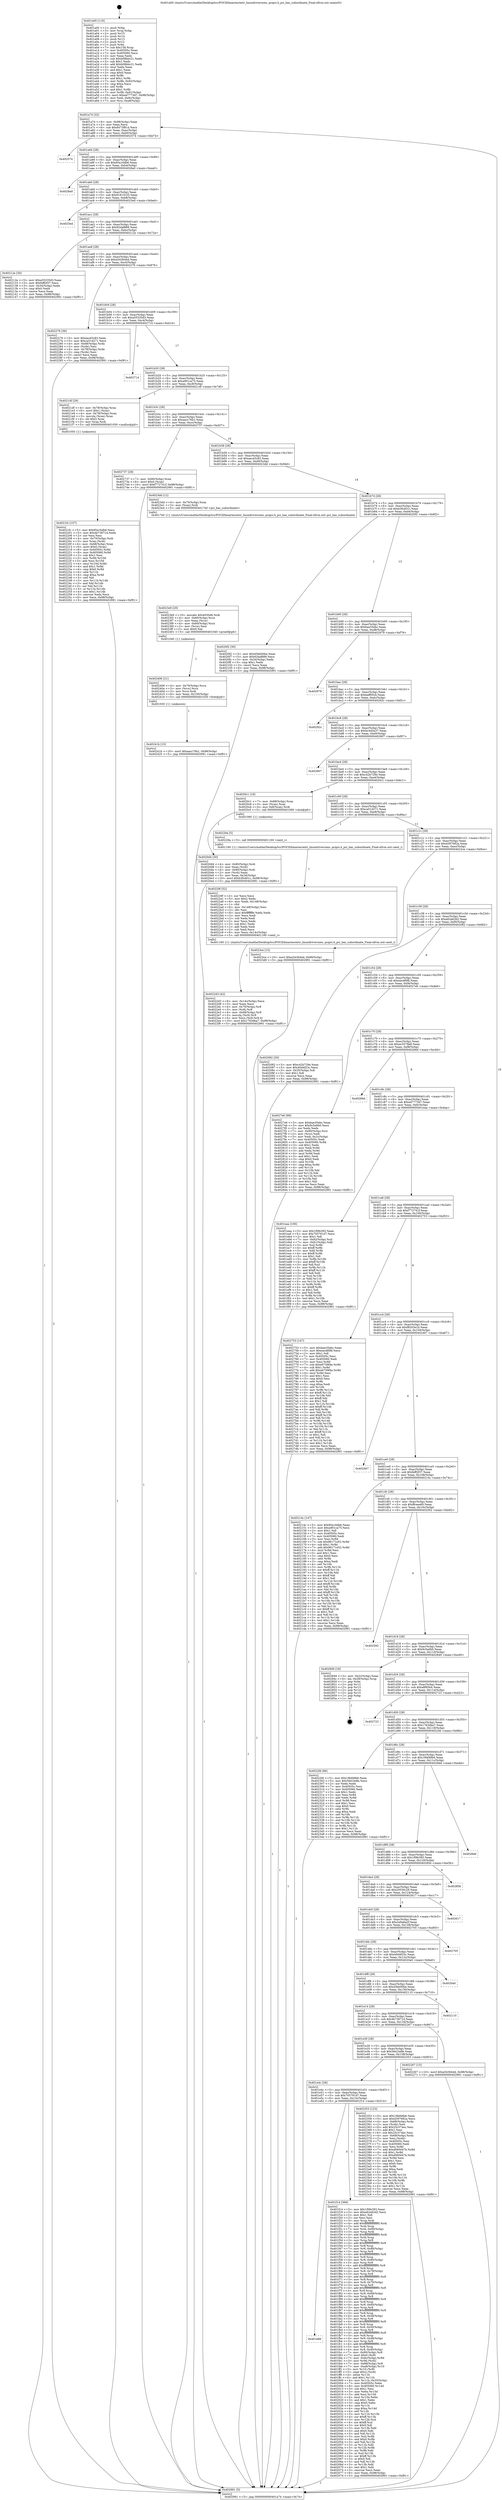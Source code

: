 digraph "0x401a00" {
  label = "0x401a00 (/mnt/c/Users/mathe/Desktop/tcc/POCII/binaries/extr_linuxdriversxen..pcipci.h_pci_has_subordinate_Final-ollvm.out::main(0))"
  labelloc = "t"
  node[shape=record]

  Entry [label="",width=0.3,height=0.3,shape=circle,fillcolor=black,style=filled]
  "0x401a74" [label="{
     0x401a74 [32]\l
     | [instrs]\l
     &nbsp;&nbsp;0x401a74 \<+6\>: mov -0x98(%rbp),%eax\l
     &nbsp;&nbsp;0x401a7a \<+2\>: mov %eax,%ecx\l
     &nbsp;&nbsp;0x401a7c \<+6\>: sub $0x8473f81d,%ecx\l
     &nbsp;&nbsp;0x401a82 \<+6\>: mov %eax,-0xac(%rbp)\l
     &nbsp;&nbsp;0x401a88 \<+6\>: mov %ecx,-0xb0(%rbp)\l
     &nbsp;&nbsp;0x401a8e \<+6\>: je 0000000000402574 \<main+0xb74\>\l
  }"]
  "0x402574" [label="{
     0x402574\l
  }", style=dashed]
  "0x401a94" [label="{
     0x401a94 [28]\l
     | [instrs]\l
     &nbsp;&nbsp;0x401a94 \<+5\>: jmp 0000000000401a99 \<main+0x99\>\l
     &nbsp;&nbsp;0x401a99 \<+6\>: mov -0xac(%rbp),%eax\l
     &nbsp;&nbsp;0x401a9f \<+5\>: sub $0x85a16db6,%eax\l
     &nbsp;&nbsp;0x401aa4 \<+6\>: mov %eax,-0xb4(%rbp)\l
     &nbsp;&nbsp;0x401aaa \<+6\>: je 00000000004028a0 \<main+0xea0\>\l
  }"]
  Exit [label="",width=0.3,height=0.3,shape=circle,fillcolor=black,style=filled,peripheries=2]
  "0x4028a0" [label="{
     0x4028a0\l
  }", style=dashed]
  "0x401ab0" [label="{
     0x401ab0 [28]\l
     | [instrs]\l
     &nbsp;&nbsp;0x401ab0 \<+5\>: jmp 0000000000401ab5 \<main+0xb5\>\l
     &nbsp;&nbsp;0x401ab5 \<+6\>: mov -0xac(%rbp),%eax\l
     &nbsp;&nbsp;0x401abb \<+5\>: sub $0x91815c35,%eax\l
     &nbsp;&nbsp;0x401ac0 \<+6\>: mov %eax,-0xb8(%rbp)\l
     &nbsp;&nbsp;0x401ac6 \<+6\>: je 00000000004025ed \<main+0xbed\>\l
  }"]
  "0x40241b" [label="{
     0x40241b [15]\l
     | [instrs]\l
     &nbsp;&nbsp;0x40241b \<+10\>: movl $0xaacc76b1,-0x98(%rbp)\l
     &nbsp;&nbsp;0x402425 \<+5\>: jmp 0000000000402991 \<main+0xf91\>\l
  }"]
  "0x4025ed" [label="{
     0x4025ed\l
  }", style=dashed]
  "0x401acc" [label="{
     0x401acc [28]\l
     | [instrs]\l
     &nbsp;&nbsp;0x401acc \<+5\>: jmp 0000000000401ad1 \<main+0xd1\>\l
     &nbsp;&nbsp;0x401ad1 \<+6\>: mov -0xac(%rbp),%eax\l
     &nbsp;&nbsp;0x401ad7 \<+5\>: sub $0x92daf889,%eax\l
     &nbsp;&nbsp;0x401adc \<+6\>: mov %eax,-0xbc(%rbp)\l
     &nbsp;&nbsp;0x401ae2 \<+6\>: je 000000000040212e \<main+0x72e\>\l
  }"]
  "0x402406" [label="{
     0x402406 [21]\l
     | [instrs]\l
     &nbsp;&nbsp;0x402406 \<+4\>: mov -0x70(%rbp),%rcx\l
     &nbsp;&nbsp;0x40240a \<+3\>: mov (%rcx),%rcx\l
     &nbsp;&nbsp;0x40240d \<+3\>: mov %rcx,%rdi\l
     &nbsp;&nbsp;0x402410 \<+6\>: mov %eax,-0x150(%rbp)\l
     &nbsp;&nbsp;0x402416 \<+5\>: call 0000000000401030 \<free@plt\>\l
     | [calls]\l
     &nbsp;&nbsp;0x401030 \{1\} (unknown)\l
  }"]
  "0x40212e" [label="{
     0x40212e [30]\l
     | [instrs]\l
     &nbsp;&nbsp;0x40212e \<+5\>: mov $0xa55335d3,%eax\l
     &nbsp;&nbsp;0x402133 \<+5\>: mov $0xfeff2f37,%ecx\l
     &nbsp;&nbsp;0x402138 \<+3\>: mov -0x34(%rbp),%edx\l
     &nbsp;&nbsp;0x40213b \<+3\>: cmp $0x0,%edx\l
     &nbsp;&nbsp;0x40213e \<+3\>: cmove %ecx,%eax\l
     &nbsp;&nbsp;0x402141 \<+6\>: mov %eax,-0x98(%rbp)\l
     &nbsp;&nbsp;0x402147 \<+5\>: jmp 0000000000402991 \<main+0xf91\>\l
  }"]
  "0x401ae8" [label="{
     0x401ae8 [28]\l
     | [instrs]\l
     &nbsp;&nbsp;0x401ae8 \<+5\>: jmp 0000000000401aed \<main+0xed\>\l
     &nbsp;&nbsp;0x401aed \<+6\>: mov -0xac(%rbp),%eax\l
     &nbsp;&nbsp;0x401af3 \<+5\>: sub $0xa543644d,%eax\l
     &nbsp;&nbsp;0x401af8 \<+6\>: mov %eax,-0xc0(%rbp)\l
     &nbsp;&nbsp;0x401afe \<+6\>: je 0000000000402276 \<main+0x876\>\l
  }"]
  "0x4023e9" [label="{
     0x4023e9 [29]\l
     | [instrs]\l
     &nbsp;&nbsp;0x4023e9 \<+10\>: movabs $0x4030d6,%rdi\l
     &nbsp;&nbsp;0x4023f3 \<+4\>: mov -0x60(%rbp),%rcx\l
     &nbsp;&nbsp;0x4023f7 \<+2\>: mov %eax,(%rcx)\l
     &nbsp;&nbsp;0x4023f9 \<+4\>: mov -0x60(%rbp),%rcx\l
     &nbsp;&nbsp;0x4023fd \<+2\>: mov (%rcx),%esi\l
     &nbsp;&nbsp;0x4023ff \<+2\>: mov $0x0,%al\l
     &nbsp;&nbsp;0x402401 \<+5\>: call 0000000000401040 \<printf@plt\>\l
     | [calls]\l
     &nbsp;&nbsp;0x401040 \{1\} (unknown)\l
  }"]
  "0x402276" [label="{
     0x402276 [36]\l
     | [instrs]\l
     &nbsp;&nbsp;0x402276 \<+5\>: mov $0xaecd3c83,%eax\l
     &nbsp;&nbsp;0x40227b \<+5\>: mov $0xca51d271,%ecx\l
     &nbsp;&nbsp;0x402280 \<+4\>: mov -0x68(%rbp),%rdx\l
     &nbsp;&nbsp;0x402284 \<+2\>: mov (%rdx),%esi\l
     &nbsp;&nbsp;0x402286 \<+4\>: mov -0x78(%rbp),%rdx\l
     &nbsp;&nbsp;0x40228a \<+2\>: cmp (%rdx),%esi\l
     &nbsp;&nbsp;0x40228c \<+3\>: cmovl %ecx,%eax\l
     &nbsp;&nbsp;0x40228f \<+6\>: mov %eax,-0x98(%rbp)\l
     &nbsp;&nbsp;0x402295 \<+5\>: jmp 0000000000402991 \<main+0xf91\>\l
  }"]
  "0x401b04" [label="{
     0x401b04 [28]\l
     | [instrs]\l
     &nbsp;&nbsp;0x401b04 \<+5\>: jmp 0000000000401b09 \<main+0x109\>\l
     &nbsp;&nbsp;0x401b09 \<+6\>: mov -0xac(%rbp),%eax\l
     &nbsp;&nbsp;0x401b0f \<+5\>: sub $0xa55335d3,%eax\l
     &nbsp;&nbsp;0x401b14 \<+6\>: mov %eax,-0xc4(%rbp)\l
     &nbsp;&nbsp;0x401b1a \<+6\>: je 0000000000402714 \<main+0xd14\>\l
  }"]
  "0x4022d3" [label="{
     0x4022d3 [42]\l
     | [instrs]\l
     &nbsp;&nbsp;0x4022d3 \<+6\>: mov -0x14c(%rbp),%ecx\l
     &nbsp;&nbsp;0x4022d9 \<+3\>: imul %eax,%ecx\l
     &nbsp;&nbsp;0x4022dc \<+4\>: mov -0x70(%rbp),%r8\l
     &nbsp;&nbsp;0x4022e0 \<+3\>: mov (%r8),%r8\l
     &nbsp;&nbsp;0x4022e3 \<+4\>: mov -0x68(%rbp),%r9\l
     &nbsp;&nbsp;0x4022e7 \<+3\>: movslq (%r9),%r9\l
     &nbsp;&nbsp;0x4022ea \<+4\>: mov %ecx,(%r8,%r9,4)\l
     &nbsp;&nbsp;0x4022ee \<+10\>: movl $0x1763dba7,-0x98(%rbp)\l
     &nbsp;&nbsp;0x4022f8 \<+5\>: jmp 0000000000402991 \<main+0xf91\>\l
  }"]
  "0x402714" [label="{
     0x402714\l
  }", style=dashed]
  "0x401b20" [label="{
     0x401b20 [28]\l
     | [instrs]\l
     &nbsp;&nbsp;0x401b20 \<+5\>: jmp 0000000000401b25 \<main+0x125\>\l
     &nbsp;&nbsp;0x401b25 \<+6\>: mov -0xac(%rbp),%eax\l
     &nbsp;&nbsp;0x401b2b \<+5\>: sub $0xa901ca75,%eax\l
     &nbsp;&nbsp;0x401b30 \<+6\>: mov %eax,-0xc8(%rbp)\l
     &nbsp;&nbsp;0x401b36 \<+6\>: je 00000000004021df \<main+0x7df\>\l
  }"]
  "0x40229f" [label="{
     0x40229f [52]\l
     | [instrs]\l
     &nbsp;&nbsp;0x40229f \<+2\>: xor %ecx,%ecx\l
     &nbsp;&nbsp;0x4022a1 \<+5\>: mov $0x2,%edx\l
     &nbsp;&nbsp;0x4022a6 \<+6\>: mov %edx,-0x148(%rbp)\l
     &nbsp;&nbsp;0x4022ac \<+1\>: cltd\l
     &nbsp;&nbsp;0x4022ad \<+6\>: mov -0x148(%rbp),%esi\l
     &nbsp;&nbsp;0x4022b3 \<+2\>: idiv %esi\l
     &nbsp;&nbsp;0x4022b5 \<+6\>: imul $0xfffffffe,%edx,%edx\l
     &nbsp;&nbsp;0x4022bb \<+2\>: mov %ecx,%edi\l
     &nbsp;&nbsp;0x4022bd \<+2\>: sub %edx,%edi\l
     &nbsp;&nbsp;0x4022bf \<+2\>: mov %ecx,%edx\l
     &nbsp;&nbsp;0x4022c1 \<+3\>: sub $0x1,%edx\l
     &nbsp;&nbsp;0x4022c4 \<+2\>: add %edx,%edi\l
     &nbsp;&nbsp;0x4022c6 \<+2\>: sub %edi,%ecx\l
     &nbsp;&nbsp;0x4022c8 \<+6\>: mov %ecx,-0x14c(%rbp)\l
     &nbsp;&nbsp;0x4022ce \<+5\>: call 0000000000401160 \<next_i\>\l
     | [calls]\l
     &nbsp;&nbsp;0x401160 \{1\} (/mnt/c/Users/mathe/Desktop/tcc/POCII/binaries/extr_linuxdriversxen..pcipci.h_pci_has_subordinate_Final-ollvm.out::next_i)\l
  }"]
  "0x4021df" [label="{
     0x4021df [29]\l
     | [instrs]\l
     &nbsp;&nbsp;0x4021df \<+4\>: mov -0x78(%rbp),%rax\l
     &nbsp;&nbsp;0x4021e3 \<+6\>: movl $0x1,(%rax)\l
     &nbsp;&nbsp;0x4021e9 \<+4\>: mov -0x78(%rbp),%rax\l
     &nbsp;&nbsp;0x4021ed \<+3\>: movslq (%rax),%rax\l
     &nbsp;&nbsp;0x4021f0 \<+4\>: shl $0x2,%rax\l
     &nbsp;&nbsp;0x4021f4 \<+3\>: mov %rax,%rdi\l
     &nbsp;&nbsp;0x4021f7 \<+5\>: call 0000000000401050 \<malloc@plt\>\l
     | [calls]\l
     &nbsp;&nbsp;0x401050 \{1\} (unknown)\l
  }"]
  "0x401b3c" [label="{
     0x401b3c [28]\l
     | [instrs]\l
     &nbsp;&nbsp;0x401b3c \<+5\>: jmp 0000000000401b41 \<main+0x141\>\l
     &nbsp;&nbsp;0x401b41 \<+6\>: mov -0xac(%rbp),%eax\l
     &nbsp;&nbsp;0x401b47 \<+5\>: sub $0xaacc76b1,%eax\l
     &nbsp;&nbsp;0x401b4c \<+6\>: mov %eax,-0xcc(%rbp)\l
     &nbsp;&nbsp;0x401b52 \<+6\>: je 0000000000402737 \<main+0xd37\>\l
  }"]
  "0x4021fc" [label="{
     0x4021fc [107]\l
     | [instrs]\l
     &nbsp;&nbsp;0x4021fc \<+5\>: mov $0x85a16db6,%ecx\l
     &nbsp;&nbsp;0x402201 \<+5\>: mov $0x4b73971d,%edx\l
     &nbsp;&nbsp;0x402206 \<+2\>: xor %esi,%esi\l
     &nbsp;&nbsp;0x402208 \<+4\>: mov -0x70(%rbp),%rdi\l
     &nbsp;&nbsp;0x40220c \<+3\>: mov %rax,(%rdi)\l
     &nbsp;&nbsp;0x40220f \<+4\>: mov -0x68(%rbp),%rax\l
     &nbsp;&nbsp;0x402213 \<+6\>: movl $0x0,(%rax)\l
     &nbsp;&nbsp;0x402219 \<+8\>: mov 0x40505c,%r8d\l
     &nbsp;&nbsp;0x402221 \<+8\>: mov 0x405060,%r9d\l
     &nbsp;&nbsp;0x402229 \<+3\>: sub $0x1,%esi\l
     &nbsp;&nbsp;0x40222c \<+3\>: mov %r8d,%r10d\l
     &nbsp;&nbsp;0x40222f \<+3\>: add %esi,%r10d\l
     &nbsp;&nbsp;0x402232 \<+4\>: imul %r10d,%r8d\l
     &nbsp;&nbsp;0x402236 \<+4\>: and $0x1,%r8d\l
     &nbsp;&nbsp;0x40223a \<+4\>: cmp $0x0,%r8d\l
     &nbsp;&nbsp;0x40223e \<+4\>: sete %r11b\l
     &nbsp;&nbsp;0x402242 \<+4\>: cmp $0xa,%r9d\l
     &nbsp;&nbsp;0x402246 \<+3\>: setl %bl\l
     &nbsp;&nbsp;0x402249 \<+3\>: mov %r11b,%r14b\l
     &nbsp;&nbsp;0x40224c \<+3\>: and %bl,%r14b\l
     &nbsp;&nbsp;0x40224f \<+3\>: xor %bl,%r11b\l
     &nbsp;&nbsp;0x402252 \<+3\>: or %r11b,%r14b\l
     &nbsp;&nbsp;0x402255 \<+4\>: test $0x1,%r14b\l
     &nbsp;&nbsp;0x402259 \<+3\>: cmovne %edx,%ecx\l
     &nbsp;&nbsp;0x40225c \<+6\>: mov %ecx,-0x98(%rbp)\l
     &nbsp;&nbsp;0x402262 \<+5\>: jmp 0000000000402991 \<main+0xf91\>\l
  }"]
  "0x402737" [label="{
     0x402737 [28]\l
     | [instrs]\l
     &nbsp;&nbsp;0x402737 \<+7\>: mov -0x90(%rbp),%rax\l
     &nbsp;&nbsp;0x40273e \<+6\>: movl $0x0,(%rax)\l
     &nbsp;&nbsp;0x402744 \<+10\>: movl $0xf772741f,-0x98(%rbp)\l
     &nbsp;&nbsp;0x40274e \<+5\>: jmp 0000000000402991 \<main+0xf91\>\l
  }"]
  "0x401b58" [label="{
     0x401b58 [28]\l
     | [instrs]\l
     &nbsp;&nbsp;0x401b58 \<+5\>: jmp 0000000000401b5d \<main+0x15d\>\l
     &nbsp;&nbsp;0x401b5d \<+6\>: mov -0xac(%rbp),%eax\l
     &nbsp;&nbsp;0x401b63 \<+5\>: sub $0xaecd3c83,%eax\l
     &nbsp;&nbsp;0x401b68 \<+6\>: mov %eax,-0xd0(%rbp)\l
     &nbsp;&nbsp;0x401b6e \<+6\>: je 00000000004023dd \<main+0x9dd\>\l
  }"]
  "0x4020d4" [label="{
     0x4020d4 [30]\l
     | [instrs]\l
     &nbsp;&nbsp;0x4020d4 \<+4\>: mov -0x80(%rbp),%rdi\l
     &nbsp;&nbsp;0x4020d8 \<+2\>: mov %eax,(%rdi)\l
     &nbsp;&nbsp;0x4020da \<+4\>: mov -0x80(%rbp),%rdi\l
     &nbsp;&nbsp;0x4020de \<+2\>: mov (%rdi),%eax\l
     &nbsp;&nbsp;0x4020e0 \<+3\>: mov %eax,-0x34(%rbp)\l
     &nbsp;&nbsp;0x4020e3 \<+10\>: movl $0xb3fcd01c,-0x98(%rbp)\l
     &nbsp;&nbsp;0x4020ed \<+5\>: jmp 0000000000402991 \<main+0xf91\>\l
  }"]
  "0x4023dd" [label="{
     0x4023dd [12]\l
     | [instrs]\l
     &nbsp;&nbsp;0x4023dd \<+4\>: mov -0x70(%rbp),%rax\l
     &nbsp;&nbsp;0x4023e1 \<+3\>: mov (%rax),%rdi\l
     &nbsp;&nbsp;0x4023e4 \<+5\>: call 00000000004017e0 \<pci_has_subordinate\>\l
     | [calls]\l
     &nbsp;&nbsp;0x4017e0 \{1\} (/mnt/c/Users/mathe/Desktop/tcc/POCII/binaries/extr_linuxdriversxen..pcipci.h_pci_has_subordinate_Final-ollvm.out::pci_has_subordinate)\l
  }"]
  "0x401b74" [label="{
     0x401b74 [28]\l
     | [instrs]\l
     &nbsp;&nbsp;0x401b74 \<+5\>: jmp 0000000000401b79 \<main+0x179\>\l
     &nbsp;&nbsp;0x401b79 \<+6\>: mov -0xac(%rbp),%eax\l
     &nbsp;&nbsp;0x401b7f \<+5\>: sub $0xb3fcd01c,%eax\l
     &nbsp;&nbsp;0x401b84 \<+6\>: mov %eax,-0xd4(%rbp)\l
     &nbsp;&nbsp;0x401b8a \<+6\>: je 00000000004020f2 \<main+0x6f2\>\l
  }"]
  "0x401e68" [label="{
     0x401e68\l
  }", style=dashed]
  "0x4020f2" [label="{
     0x4020f2 [30]\l
     | [instrs]\l
     &nbsp;&nbsp;0x4020f2 \<+5\>: mov $0x45bb00be,%eax\l
     &nbsp;&nbsp;0x4020f7 \<+5\>: mov $0x92daf889,%ecx\l
     &nbsp;&nbsp;0x4020fc \<+3\>: mov -0x34(%rbp),%edx\l
     &nbsp;&nbsp;0x4020ff \<+3\>: cmp $0x1,%edx\l
     &nbsp;&nbsp;0x402102 \<+3\>: cmovl %ecx,%eax\l
     &nbsp;&nbsp;0x402105 \<+6\>: mov %eax,-0x98(%rbp)\l
     &nbsp;&nbsp;0x40210b \<+5\>: jmp 0000000000402991 \<main+0xf91\>\l
  }"]
  "0x401b90" [label="{
     0x401b90 [28]\l
     | [instrs]\l
     &nbsp;&nbsp;0x401b90 \<+5\>: jmp 0000000000401b95 \<main+0x195\>\l
     &nbsp;&nbsp;0x401b95 \<+6\>: mov -0xac(%rbp),%eax\l
     &nbsp;&nbsp;0x401b9b \<+5\>: sub $0xbae35ebc,%eax\l
     &nbsp;&nbsp;0x401ba0 \<+6\>: mov %eax,-0xd8(%rbp)\l
     &nbsp;&nbsp;0x401ba6 \<+6\>: je 0000000000402979 \<main+0xf79\>\l
  }"]
  "0x401f14" [label="{
     0x401f14 [366]\l
     | [instrs]\l
     &nbsp;&nbsp;0x401f14 \<+5\>: mov $0x1f0fe393,%eax\l
     &nbsp;&nbsp;0x401f19 \<+5\>: mov $0xe62e63d2,%ecx\l
     &nbsp;&nbsp;0x401f1e \<+2\>: mov $0x1,%dl\l
     &nbsp;&nbsp;0x401f20 \<+2\>: xor %esi,%esi\l
     &nbsp;&nbsp;0x401f22 \<+3\>: mov %rsp,%rdi\l
     &nbsp;&nbsp;0x401f25 \<+4\>: add $0xfffffffffffffff0,%rdi\l
     &nbsp;&nbsp;0x401f29 \<+3\>: mov %rdi,%rsp\l
     &nbsp;&nbsp;0x401f2c \<+7\>: mov %rdi,-0x90(%rbp)\l
     &nbsp;&nbsp;0x401f33 \<+3\>: mov %rsp,%rdi\l
     &nbsp;&nbsp;0x401f36 \<+4\>: add $0xfffffffffffffff0,%rdi\l
     &nbsp;&nbsp;0x401f3a \<+3\>: mov %rdi,%rsp\l
     &nbsp;&nbsp;0x401f3d \<+3\>: mov %rsp,%r8\l
     &nbsp;&nbsp;0x401f40 \<+4\>: add $0xfffffffffffffff0,%r8\l
     &nbsp;&nbsp;0x401f44 \<+3\>: mov %r8,%rsp\l
     &nbsp;&nbsp;0x401f47 \<+7\>: mov %r8,-0x88(%rbp)\l
     &nbsp;&nbsp;0x401f4e \<+3\>: mov %rsp,%r8\l
     &nbsp;&nbsp;0x401f51 \<+4\>: add $0xfffffffffffffff0,%r8\l
     &nbsp;&nbsp;0x401f55 \<+3\>: mov %r8,%rsp\l
     &nbsp;&nbsp;0x401f58 \<+4\>: mov %r8,-0x80(%rbp)\l
     &nbsp;&nbsp;0x401f5c \<+3\>: mov %rsp,%r8\l
     &nbsp;&nbsp;0x401f5f \<+4\>: add $0xfffffffffffffff0,%r8\l
     &nbsp;&nbsp;0x401f63 \<+3\>: mov %r8,%rsp\l
     &nbsp;&nbsp;0x401f66 \<+4\>: mov %r8,-0x78(%rbp)\l
     &nbsp;&nbsp;0x401f6a \<+3\>: mov %rsp,%r8\l
     &nbsp;&nbsp;0x401f6d \<+4\>: add $0xfffffffffffffff0,%r8\l
     &nbsp;&nbsp;0x401f71 \<+3\>: mov %r8,%rsp\l
     &nbsp;&nbsp;0x401f74 \<+4\>: mov %r8,-0x70(%rbp)\l
     &nbsp;&nbsp;0x401f78 \<+3\>: mov %rsp,%r8\l
     &nbsp;&nbsp;0x401f7b \<+4\>: add $0xfffffffffffffff0,%r8\l
     &nbsp;&nbsp;0x401f7f \<+3\>: mov %r8,%rsp\l
     &nbsp;&nbsp;0x401f82 \<+4\>: mov %r8,-0x68(%rbp)\l
     &nbsp;&nbsp;0x401f86 \<+3\>: mov %rsp,%r8\l
     &nbsp;&nbsp;0x401f89 \<+4\>: add $0xfffffffffffffff0,%r8\l
     &nbsp;&nbsp;0x401f8d \<+3\>: mov %r8,%rsp\l
     &nbsp;&nbsp;0x401f90 \<+4\>: mov %r8,-0x60(%rbp)\l
     &nbsp;&nbsp;0x401f94 \<+3\>: mov %rsp,%r8\l
     &nbsp;&nbsp;0x401f97 \<+4\>: add $0xfffffffffffffff0,%r8\l
     &nbsp;&nbsp;0x401f9b \<+3\>: mov %r8,%rsp\l
     &nbsp;&nbsp;0x401f9e \<+4\>: mov %r8,-0x58(%rbp)\l
     &nbsp;&nbsp;0x401fa2 \<+3\>: mov %rsp,%r8\l
     &nbsp;&nbsp;0x401fa5 \<+4\>: add $0xfffffffffffffff0,%r8\l
     &nbsp;&nbsp;0x401fa9 \<+3\>: mov %r8,%rsp\l
     &nbsp;&nbsp;0x401fac \<+4\>: mov %r8,-0x50(%rbp)\l
     &nbsp;&nbsp;0x401fb0 \<+3\>: mov %rsp,%r8\l
     &nbsp;&nbsp;0x401fb3 \<+4\>: add $0xfffffffffffffff0,%r8\l
     &nbsp;&nbsp;0x401fb7 \<+3\>: mov %r8,%rsp\l
     &nbsp;&nbsp;0x401fba \<+4\>: mov %r8,-0x48(%rbp)\l
     &nbsp;&nbsp;0x401fbe \<+3\>: mov %rsp,%r8\l
     &nbsp;&nbsp;0x401fc1 \<+4\>: add $0xfffffffffffffff0,%r8\l
     &nbsp;&nbsp;0x401fc5 \<+3\>: mov %r8,%rsp\l
     &nbsp;&nbsp;0x401fc8 \<+4\>: mov %r8,-0x40(%rbp)\l
     &nbsp;&nbsp;0x401fcc \<+7\>: mov -0x90(%rbp),%r8\l
     &nbsp;&nbsp;0x401fd3 \<+7\>: movl $0x0,(%r8)\l
     &nbsp;&nbsp;0x401fda \<+7\>: mov -0x9c(%rbp),%r9d\l
     &nbsp;&nbsp;0x401fe1 \<+3\>: mov %r9d,(%rdi)\l
     &nbsp;&nbsp;0x401fe4 \<+7\>: mov -0x88(%rbp),%r8\l
     &nbsp;&nbsp;0x401feb \<+7\>: mov -0xa8(%rbp),%r10\l
     &nbsp;&nbsp;0x401ff2 \<+3\>: mov %r10,(%r8)\l
     &nbsp;&nbsp;0x401ff5 \<+3\>: cmpl $0x2,(%rdi)\l
     &nbsp;&nbsp;0x401ff8 \<+4\>: setne %r11b\l
     &nbsp;&nbsp;0x401ffc \<+4\>: and $0x1,%r11b\l
     &nbsp;&nbsp;0x402000 \<+4\>: mov %r11b,-0x35(%rbp)\l
     &nbsp;&nbsp;0x402004 \<+7\>: mov 0x40505c,%ebx\l
     &nbsp;&nbsp;0x40200b \<+8\>: mov 0x405060,%r14d\l
     &nbsp;&nbsp;0x402013 \<+3\>: sub $0x1,%esi\l
     &nbsp;&nbsp;0x402016 \<+3\>: mov %ebx,%r15d\l
     &nbsp;&nbsp;0x402019 \<+3\>: add %esi,%r15d\l
     &nbsp;&nbsp;0x40201c \<+4\>: imul %r15d,%ebx\l
     &nbsp;&nbsp;0x402020 \<+3\>: and $0x1,%ebx\l
     &nbsp;&nbsp;0x402023 \<+3\>: cmp $0x0,%ebx\l
     &nbsp;&nbsp;0x402026 \<+4\>: sete %r11b\l
     &nbsp;&nbsp;0x40202a \<+4\>: cmp $0xa,%r14d\l
     &nbsp;&nbsp;0x40202e \<+4\>: setl %r12b\l
     &nbsp;&nbsp;0x402032 \<+3\>: mov %r11b,%r13b\l
     &nbsp;&nbsp;0x402035 \<+4\>: xor $0xff,%r13b\l
     &nbsp;&nbsp;0x402039 \<+3\>: mov %r12b,%sil\l
     &nbsp;&nbsp;0x40203c \<+4\>: xor $0xff,%sil\l
     &nbsp;&nbsp;0x402040 \<+3\>: xor $0x0,%dl\l
     &nbsp;&nbsp;0x402043 \<+3\>: mov %r13b,%dil\l
     &nbsp;&nbsp;0x402046 \<+4\>: and $0x0,%dil\l
     &nbsp;&nbsp;0x40204a \<+3\>: and %dl,%r11b\l
     &nbsp;&nbsp;0x40204d \<+3\>: mov %sil,%r8b\l
     &nbsp;&nbsp;0x402050 \<+4\>: and $0x0,%r8b\l
     &nbsp;&nbsp;0x402054 \<+3\>: and %dl,%r12b\l
     &nbsp;&nbsp;0x402057 \<+3\>: or %r11b,%dil\l
     &nbsp;&nbsp;0x40205a \<+3\>: or %r12b,%r8b\l
     &nbsp;&nbsp;0x40205d \<+3\>: xor %r8b,%dil\l
     &nbsp;&nbsp;0x402060 \<+3\>: or %sil,%r13b\l
     &nbsp;&nbsp;0x402063 \<+4\>: xor $0xff,%r13b\l
     &nbsp;&nbsp;0x402067 \<+3\>: or $0x0,%dl\l
     &nbsp;&nbsp;0x40206a \<+3\>: and %dl,%r13b\l
     &nbsp;&nbsp;0x40206d \<+3\>: or %r13b,%dil\l
     &nbsp;&nbsp;0x402070 \<+4\>: test $0x1,%dil\l
     &nbsp;&nbsp;0x402074 \<+3\>: cmovne %ecx,%eax\l
     &nbsp;&nbsp;0x402077 \<+6\>: mov %eax,-0x98(%rbp)\l
     &nbsp;&nbsp;0x40207d \<+5\>: jmp 0000000000402991 \<main+0xf91\>\l
  }"]
  "0x402979" [label="{
     0x402979\l
  }", style=dashed]
  "0x401bac" [label="{
     0x401bac [28]\l
     | [instrs]\l
     &nbsp;&nbsp;0x401bac \<+5\>: jmp 0000000000401bb1 \<main+0x1b1\>\l
     &nbsp;&nbsp;0x401bb1 \<+6\>: mov -0xac(%rbp),%eax\l
     &nbsp;&nbsp;0x401bb7 \<+5\>: sub $0xbaff05cb,%eax\l
     &nbsp;&nbsp;0x401bbc \<+6\>: mov %eax,-0xdc(%rbp)\l
     &nbsp;&nbsp;0x401bc2 \<+6\>: je 000000000040292c \<main+0xf2c\>\l
  }"]
  "0x401e4c" [label="{
     0x401e4c [28]\l
     | [instrs]\l
     &nbsp;&nbsp;0x401e4c \<+5\>: jmp 0000000000401e51 \<main+0x451\>\l
     &nbsp;&nbsp;0x401e51 \<+6\>: mov -0xac(%rbp),%eax\l
     &nbsp;&nbsp;0x401e57 \<+5\>: sub $0x705791d7,%eax\l
     &nbsp;&nbsp;0x401e5c \<+6\>: mov %eax,-0x13c(%rbp)\l
     &nbsp;&nbsp;0x401e62 \<+6\>: je 0000000000401f14 \<main+0x514\>\l
  }"]
  "0x40292c" [label="{
     0x40292c\l
  }", style=dashed]
  "0x401bc8" [label="{
     0x401bc8 [28]\l
     | [instrs]\l
     &nbsp;&nbsp;0x401bc8 \<+5\>: jmp 0000000000401bcd \<main+0x1cd\>\l
     &nbsp;&nbsp;0x401bcd \<+6\>: mov -0xac(%rbp),%eax\l
     &nbsp;&nbsp;0x401bd3 \<+5\>: sub $0xbc4d5a37,%eax\l
     &nbsp;&nbsp;0x401bd8 \<+6\>: mov %eax,-0xe0(%rbp)\l
     &nbsp;&nbsp;0x401bde \<+6\>: je 0000000000402907 \<main+0xf07\>\l
  }"]
  "0x402353" [label="{
     0x402353 [123]\l
     | [instrs]\l
     &nbsp;&nbsp;0x402353 \<+5\>: mov $0x19bf48b6,%eax\l
     &nbsp;&nbsp;0x402358 \<+5\>: mov $0xd397682a,%ecx\l
     &nbsp;&nbsp;0x40235d \<+4\>: mov -0x68(%rbp),%rdx\l
     &nbsp;&nbsp;0x402361 \<+2\>: mov (%rdx),%esi\l
     &nbsp;&nbsp;0x402363 \<+6\>: add $0x25c374ec,%esi\l
     &nbsp;&nbsp;0x402369 \<+3\>: add $0x1,%esi\l
     &nbsp;&nbsp;0x40236c \<+6\>: sub $0x25c374ec,%esi\l
     &nbsp;&nbsp;0x402372 \<+4\>: mov -0x68(%rbp),%rdx\l
     &nbsp;&nbsp;0x402376 \<+2\>: mov %esi,(%rdx)\l
     &nbsp;&nbsp;0x402378 \<+7\>: mov 0x40505c,%esi\l
     &nbsp;&nbsp;0x40237f \<+7\>: mov 0x405060,%edi\l
     &nbsp;&nbsp;0x402386 \<+3\>: mov %esi,%r8d\l
     &nbsp;&nbsp;0x402389 \<+7\>: add $0xd060d47b,%r8d\l
     &nbsp;&nbsp;0x402390 \<+4\>: sub $0x1,%r8d\l
     &nbsp;&nbsp;0x402394 \<+7\>: sub $0xd060d47b,%r8d\l
     &nbsp;&nbsp;0x40239b \<+4\>: imul %r8d,%esi\l
     &nbsp;&nbsp;0x40239f \<+3\>: and $0x1,%esi\l
     &nbsp;&nbsp;0x4023a2 \<+3\>: cmp $0x0,%esi\l
     &nbsp;&nbsp;0x4023a5 \<+4\>: sete %r9b\l
     &nbsp;&nbsp;0x4023a9 \<+3\>: cmp $0xa,%edi\l
     &nbsp;&nbsp;0x4023ac \<+4\>: setl %r10b\l
     &nbsp;&nbsp;0x4023b0 \<+3\>: mov %r9b,%r11b\l
     &nbsp;&nbsp;0x4023b3 \<+3\>: and %r10b,%r11b\l
     &nbsp;&nbsp;0x4023b6 \<+3\>: xor %r10b,%r9b\l
     &nbsp;&nbsp;0x4023b9 \<+3\>: or %r9b,%r11b\l
     &nbsp;&nbsp;0x4023bc \<+4\>: test $0x1,%r11b\l
     &nbsp;&nbsp;0x4023c0 \<+3\>: cmovne %ecx,%eax\l
     &nbsp;&nbsp;0x4023c3 \<+6\>: mov %eax,-0x98(%rbp)\l
     &nbsp;&nbsp;0x4023c9 \<+5\>: jmp 0000000000402991 \<main+0xf91\>\l
  }"]
  "0x402907" [label="{
     0x402907\l
  }", style=dashed]
  "0x401be4" [label="{
     0x401be4 [28]\l
     | [instrs]\l
     &nbsp;&nbsp;0x401be4 \<+5\>: jmp 0000000000401be9 \<main+0x1e9\>\l
     &nbsp;&nbsp;0x401be9 \<+6\>: mov -0xac(%rbp),%eax\l
     &nbsp;&nbsp;0x401bef \<+5\>: sub $0xc42b729e,%eax\l
     &nbsp;&nbsp;0x401bf4 \<+6\>: mov %eax,-0xe4(%rbp)\l
     &nbsp;&nbsp;0x401bfa \<+6\>: je 00000000004020c1 \<main+0x6c1\>\l
  }"]
  "0x401e30" [label="{
     0x401e30 [28]\l
     | [instrs]\l
     &nbsp;&nbsp;0x401e30 \<+5\>: jmp 0000000000401e35 \<main+0x435\>\l
     &nbsp;&nbsp;0x401e35 \<+6\>: mov -0xac(%rbp),%eax\l
     &nbsp;&nbsp;0x401e3b \<+5\>: sub $0x56d1bdfe,%eax\l
     &nbsp;&nbsp;0x401e40 \<+6\>: mov %eax,-0x138(%rbp)\l
     &nbsp;&nbsp;0x401e46 \<+6\>: je 0000000000402353 \<main+0x953\>\l
  }"]
  "0x4020c1" [label="{
     0x4020c1 [19]\l
     | [instrs]\l
     &nbsp;&nbsp;0x4020c1 \<+7\>: mov -0x88(%rbp),%rax\l
     &nbsp;&nbsp;0x4020c8 \<+3\>: mov (%rax),%rax\l
     &nbsp;&nbsp;0x4020cb \<+4\>: mov 0x8(%rax),%rdi\l
     &nbsp;&nbsp;0x4020cf \<+5\>: call 0000000000401060 \<atoi@plt\>\l
     | [calls]\l
     &nbsp;&nbsp;0x401060 \{1\} (unknown)\l
  }"]
  "0x401c00" [label="{
     0x401c00 [28]\l
     | [instrs]\l
     &nbsp;&nbsp;0x401c00 \<+5\>: jmp 0000000000401c05 \<main+0x205\>\l
     &nbsp;&nbsp;0x401c05 \<+6\>: mov -0xac(%rbp),%eax\l
     &nbsp;&nbsp;0x401c0b \<+5\>: sub $0xca51d271,%eax\l
     &nbsp;&nbsp;0x401c10 \<+6\>: mov %eax,-0xe8(%rbp)\l
     &nbsp;&nbsp;0x401c16 \<+6\>: je 000000000040229a \<main+0x89a\>\l
  }"]
  "0x402267" [label="{
     0x402267 [15]\l
     | [instrs]\l
     &nbsp;&nbsp;0x402267 \<+10\>: movl $0xa543644d,-0x98(%rbp)\l
     &nbsp;&nbsp;0x402271 \<+5\>: jmp 0000000000402991 \<main+0xf91\>\l
  }"]
  "0x40229a" [label="{
     0x40229a [5]\l
     | [instrs]\l
     &nbsp;&nbsp;0x40229a \<+5\>: call 0000000000401160 \<next_i\>\l
     | [calls]\l
     &nbsp;&nbsp;0x401160 \{1\} (/mnt/c/Users/mathe/Desktop/tcc/POCII/binaries/extr_linuxdriversxen..pcipci.h_pci_has_subordinate_Final-ollvm.out::next_i)\l
  }"]
  "0x401c1c" [label="{
     0x401c1c [28]\l
     | [instrs]\l
     &nbsp;&nbsp;0x401c1c \<+5\>: jmp 0000000000401c21 \<main+0x221\>\l
     &nbsp;&nbsp;0x401c21 \<+6\>: mov -0xac(%rbp),%eax\l
     &nbsp;&nbsp;0x401c27 \<+5\>: sub $0xd397682a,%eax\l
     &nbsp;&nbsp;0x401c2c \<+6\>: mov %eax,-0xec(%rbp)\l
     &nbsp;&nbsp;0x401c32 \<+6\>: je 00000000004023ce \<main+0x9ce\>\l
  }"]
  "0x401e14" [label="{
     0x401e14 [28]\l
     | [instrs]\l
     &nbsp;&nbsp;0x401e14 \<+5\>: jmp 0000000000401e19 \<main+0x419\>\l
     &nbsp;&nbsp;0x401e19 \<+6\>: mov -0xac(%rbp),%eax\l
     &nbsp;&nbsp;0x401e1f \<+5\>: sub $0x4b73971d,%eax\l
     &nbsp;&nbsp;0x401e24 \<+6\>: mov %eax,-0x134(%rbp)\l
     &nbsp;&nbsp;0x401e2a \<+6\>: je 0000000000402267 \<main+0x867\>\l
  }"]
  "0x4023ce" [label="{
     0x4023ce [15]\l
     | [instrs]\l
     &nbsp;&nbsp;0x4023ce \<+10\>: movl $0xa543644d,-0x98(%rbp)\l
     &nbsp;&nbsp;0x4023d8 \<+5\>: jmp 0000000000402991 \<main+0xf91\>\l
  }"]
  "0x401c38" [label="{
     0x401c38 [28]\l
     | [instrs]\l
     &nbsp;&nbsp;0x401c38 \<+5\>: jmp 0000000000401c3d \<main+0x23d\>\l
     &nbsp;&nbsp;0x401c3d \<+6\>: mov -0xac(%rbp),%eax\l
     &nbsp;&nbsp;0x401c43 \<+5\>: sub $0xe62e63d2,%eax\l
     &nbsp;&nbsp;0x401c48 \<+6\>: mov %eax,-0xf0(%rbp)\l
     &nbsp;&nbsp;0x401c4e \<+6\>: je 0000000000402082 \<main+0x682\>\l
  }"]
  "0x402110" [label="{
     0x402110\l
  }", style=dashed]
  "0x402082" [label="{
     0x402082 [30]\l
     | [instrs]\l
     &nbsp;&nbsp;0x402082 \<+5\>: mov $0xc42b729e,%eax\l
     &nbsp;&nbsp;0x402087 \<+5\>: mov $0x40d4f23c,%ecx\l
     &nbsp;&nbsp;0x40208c \<+3\>: mov -0x35(%rbp),%dl\l
     &nbsp;&nbsp;0x40208f \<+3\>: test $0x1,%dl\l
     &nbsp;&nbsp;0x402092 \<+3\>: cmovne %ecx,%eax\l
     &nbsp;&nbsp;0x402095 \<+6\>: mov %eax,-0x98(%rbp)\l
     &nbsp;&nbsp;0x40209b \<+5\>: jmp 0000000000402991 \<main+0xf91\>\l
  }"]
  "0x401c54" [label="{
     0x401c54 [28]\l
     | [instrs]\l
     &nbsp;&nbsp;0x401c54 \<+5\>: jmp 0000000000401c59 \<main+0x259\>\l
     &nbsp;&nbsp;0x401c59 \<+6\>: mov -0xac(%rbp),%eax\l
     &nbsp;&nbsp;0x401c5f \<+5\>: sub $0xeacdf0fb,%eax\l
     &nbsp;&nbsp;0x401c64 \<+6\>: mov %eax,-0xf4(%rbp)\l
     &nbsp;&nbsp;0x401c6a \<+6\>: je 00000000004027e6 \<main+0xde6\>\l
  }"]
  "0x401df8" [label="{
     0x401df8 [28]\l
     | [instrs]\l
     &nbsp;&nbsp;0x401df8 \<+5\>: jmp 0000000000401dfd \<main+0x3fd\>\l
     &nbsp;&nbsp;0x401dfd \<+6\>: mov -0xac(%rbp),%eax\l
     &nbsp;&nbsp;0x401e03 \<+5\>: sub $0x45bb00be,%eax\l
     &nbsp;&nbsp;0x401e08 \<+6\>: mov %eax,-0x130(%rbp)\l
     &nbsp;&nbsp;0x401e0e \<+6\>: je 0000000000402110 \<main+0x710\>\l
  }"]
  "0x4027e6" [label="{
     0x4027e6 [99]\l
     | [instrs]\l
     &nbsp;&nbsp;0x4027e6 \<+5\>: mov $0xbae35ebc,%eax\l
     &nbsp;&nbsp;0x4027eb \<+5\>: mov $0x9c5a0b0,%ecx\l
     &nbsp;&nbsp;0x4027f0 \<+2\>: xor %edx,%edx\l
     &nbsp;&nbsp;0x4027f2 \<+7\>: mov -0x90(%rbp),%rsi\l
     &nbsp;&nbsp;0x4027f9 \<+2\>: mov (%rsi),%edi\l
     &nbsp;&nbsp;0x4027fb \<+3\>: mov %edi,-0x2c(%rbp)\l
     &nbsp;&nbsp;0x4027fe \<+7\>: mov 0x40505c,%edi\l
     &nbsp;&nbsp;0x402805 \<+8\>: mov 0x405060,%r8d\l
     &nbsp;&nbsp;0x40280d \<+3\>: sub $0x1,%edx\l
     &nbsp;&nbsp;0x402810 \<+3\>: mov %edi,%r9d\l
     &nbsp;&nbsp;0x402813 \<+3\>: add %edx,%r9d\l
     &nbsp;&nbsp;0x402816 \<+4\>: imul %r9d,%edi\l
     &nbsp;&nbsp;0x40281a \<+3\>: and $0x1,%edi\l
     &nbsp;&nbsp;0x40281d \<+3\>: cmp $0x0,%edi\l
     &nbsp;&nbsp;0x402820 \<+4\>: sete %r10b\l
     &nbsp;&nbsp;0x402824 \<+4\>: cmp $0xa,%r8d\l
     &nbsp;&nbsp;0x402828 \<+4\>: setl %r11b\l
     &nbsp;&nbsp;0x40282c \<+3\>: mov %r10b,%bl\l
     &nbsp;&nbsp;0x40282f \<+3\>: and %r11b,%bl\l
     &nbsp;&nbsp;0x402832 \<+3\>: xor %r11b,%r10b\l
     &nbsp;&nbsp;0x402835 \<+3\>: or %r10b,%bl\l
     &nbsp;&nbsp;0x402838 \<+3\>: test $0x1,%bl\l
     &nbsp;&nbsp;0x40283b \<+3\>: cmovne %ecx,%eax\l
     &nbsp;&nbsp;0x40283e \<+6\>: mov %eax,-0x98(%rbp)\l
     &nbsp;&nbsp;0x402844 \<+5\>: jmp 0000000000402991 \<main+0xf91\>\l
  }"]
  "0x401c70" [label="{
     0x401c70 [28]\l
     | [instrs]\l
     &nbsp;&nbsp;0x401c70 \<+5\>: jmp 0000000000401c75 \<main+0x275\>\l
     &nbsp;&nbsp;0x401c75 \<+6\>: mov -0xac(%rbp),%eax\l
     &nbsp;&nbsp;0x401c7b \<+5\>: sub $0xec5578e8,%eax\l
     &nbsp;&nbsp;0x401c80 \<+6\>: mov %eax,-0xf8(%rbp)\l
     &nbsp;&nbsp;0x401c86 \<+6\>: je 000000000040266d \<main+0xc6d\>\l
  }"]
  "0x4020a0" [label="{
     0x4020a0\l
  }", style=dashed]
  "0x40266d" [label="{
     0x40266d\l
  }", style=dashed]
  "0x401c8c" [label="{
     0x401c8c [28]\l
     | [instrs]\l
     &nbsp;&nbsp;0x401c8c \<+5\>: jmp 0000000000401c91 \<main+0x291\>\l
     &nbsp;&nbsp;0x401c91 \<+6\>: mov -0xac(%rbp),%eax\l
     &nbsp;&nbsp;0x401c97 \<+5\>: sub $0xed7773d7,%eax\l
     &nbsp;&nbsp;0x401c9c \<+6\>: mov %eax,-0xfc(%rbp)\l
     &nbsp;&nbsp;0x401ca2 \<+6\>: je 0000000000401eaa \<main+0x4aa\>\l
  }"]
  "0x401ddc" [label="{
     0x401ddc [28]\l
     | [instrs]\l
     &nbsp;&nbsp;0x401ddc \<+5\>: jmp 0000000000401de1 \<main+0x3e1\>\l
     &nbsp;&nbsp;0x401de1 \<+6\>: mov -0xac(%rbp),%eax\l
     &nbsp;&nbsp;0x401de7 \<+5\>: sub $0x40d4f23c,%eax\l
     &nbsp;&nbsp;0x401dec \<+6\>: mov %eax,-0x12c(%rbp)\l
     &nbsp;&nbsp;0x401df2 \<+6\>: je 00000000004020a0 \<main+0x6a0\>\l
  }"]
  "0x401eaa" [label="{
     0x401eaa [106]\l
     | [instrs]\l
     &nbsp;&nbsp;0x401eaa \<+5\>: mov $0x1f0fe393,%eax\l
     &nbsp;&nbsp;0x401eaf \<+5\>: mov $0x705791d7,%ecx\l
     &nbsp;&nbsp;0x401eb4 \<+2\>: mov $0x1,%dl\l
     &nbsp;&nbsp;0x401eb6 \<+7\>: mov -0x92(%rbp),%sil\l
     &nbsp;&nbsp;0x401ebd \<+7\>: mov -0x91(%rbp),%dil\l
     &nbsp;&nbsp;0x401ec4 \<+3\>: mov %sil,%r8b\l
     &nbsp;&nbsp;0x401ec7 \<+4\>: xor $0xff,%r8b\l
     &nbsp;&nbsp;0x401ecb \<+3\>: mov %dil,%r9b\l
     &nbsp;&nbsp;0x401ece \<+4\>: xor $0xff,%r9b\l
     &nbsp;&nbsp;0x401ed2 \<+3\>: xor $0x1,%dl\l
     &nbsp;&nbsp;0x401ed5 \<+3\>: mov %r8b,%r10b\l
     &nbsp;&nbsp;0x401ed8 \<+4\>: and $0xff,%r10b\l
     &nbsp;&nbsp;0x401edc \<+3\>: and %dl,%sil\l
     &nbsp;&nbsp;0x401edf \<+3\>: mov %r9b,%r11b\l
     &nbsp;&nbsp;0x401ee2 \<+4\>: and $0xff,%r11b\l
     &nbsp;&nbsp;0x401ee6 \<+3\>: and %dl,%dil\l
     &nbsp;&nbsp;0x401ee9 \<+3\>: or %sil,%r10b\l
     &nbsp;&nbsp;0x401eec \<+3\>: or %dil,%r11b\l
     &nbsp;&nbsp;0x401eef \<+3\>: xor %r11b,%r10b\l
     &nbsp;&nbsp;0x401ef2 \<+3\>: or %r9b,%r8b\l
     &nbsp;&nbsp;0x401ef5 \<+4\>: xor $0xff,%r8b\l
     &nbsp;&nbsp;0x401ef9 \<+3\>: or $0x1,%dl\l
     &nbsp;&nbsp;0x401efc \<+3\>: and %dl,%r8b\l
     &nbsp;&nbsp;0x401eff \<+3\>: or %r8b,%r10b\l
     &nbsp;&nbsp;0x401f02 \<+4\>: test $0x1,%r10b\l
     &nbsp;&nbsp;0x401f06 \<+3\>: cmovne %ecx,%eax\l
     &nbsp;&nbsp;0x401f09 \<+6\>: mov %eax,-0x98(%rbp)\l
     &nbsp;&nbsp;0x401f0f \<+5\>: jmp 0000000000402991 \<main+0xf91\>\l
  }"]
  "0x401ca8" [label="{
     0x401ca8 [28]\l
     | [instrs]\l
     &nbsp;&nbsp;0x401ca8 \<+5\>: jmp 0000000000401cad \<main+0x2ad\>\l
     &nbsp;&nbsp;0x401cad \<+6\>: mov -0xac(%rbp),%eax\l
     &nbsp;&nbsp;0x401cb3 \<+5\>: sub $0xf772741f,%eax\l
     &nbsp;&nbsp;0x401cb8 \<+6\>: mov %eax,-0x100(%rbp)\l
     &nbsp;&nbsp;0x401cbe \<+6\>: je 0000000000402753 \<main+0xd53\>\l
  }"]
  "0x402991" [label="{
     0x402991 [5]\l
     | [instrs]\l
     &nbsp;&nbsp;0x402991 \<+5\>: jmp 0000000000401a74 \<main+0x74\>\l
  }"]
  "0x401a00" [label="{
     0x401a00 [116]\l
     | [instrs]\l
     &nbsp;&nbsp;0x401a00 \<+1\>: push %rbp\l
     &nbsp;&nbsp;0x401a01 \<+3\>: mov %rsp,%rbp\l
     &nbsp;&nbsp;0x401a04 \<+2\>: push %r15\l
     &nbsp;&nbsp;0x401a06 \<+2\>: push %r14\l
     &nbsp;&nbsp;0x401a08 \<+2\>: push %r13\l
     &nbsp;&nbsp;0x401a0a \<+2\>: push %r12\l
     &nbsp;&nbsp;0x401a0c \<+1\>: push %rbx\l
     &nbsp;&nbsp;0x401a0d \<+7\>: sub $0x158,%rsp\l
     &nbsp;&nbsp;0x401a14 \<+7\>: mov 0x40505c,%eax\l
     &nbsp;&nbsp;0x401a1b \<+7\>: mov 0x405060,%ecx\l
     &nbsp;&nbsp;0x401a22 \<+2\>: mov %eax,%edx\l
     &nbsp;&nbsp;0x401a24 \<+6\>: sub $0xb08bbc21,%edx\l
     &nbsp;&nbsp;0x401a2a \<+3\>: sub $0x1,%edx\l
     &nbsp;&nbsp;0x401a2d \<+6\>: add $0xb08bbc21,%edx\l
     &nbsp;&nbsp;0x401a33 \<+3\>: imul %edx,%eax\l
     &nbsp;&nbsp;0x401a36 \<+3\>: and $0x1,%eax\l
     &nbsp;&nbsp;0x401a39 \<+3\>: cmp $0x0,%eax\l
     &nbsp;&nbsp;0x401a3c \<+4\>: sete %r8b\l
     &nbsp;&nbsp;0x401a40 \<+4\>: and $0x1,%r8b\l
     &nbsp;&nbsp;0x401a44 \<+7\>: mov %r8b,-0x92(%rbp)\l
     &nbsp;&nbsp;0x401a4b \<+3\>: cmp $0xa,%ecx\l
     &nbsp;&nbsp;0x401a4e \<+4\>: setl %r8b\l
     &nbsp;&nbsp;0x401a52 \<+4\>: and $0x1,%r8b\l
     &nbsp;&nbsp;0x401a56 \<+7\>: mov %r8b,-0x91(%rbp)\l
     &nbsp;&nbsp;0x401a5d \<+10\>: movl $0xed7773d7,-0x98(%rbp)\l
     &nbsp;&nbsp;0x401a67 \<+6\>: mov %edi,-0x9c(%rbp)\l
     &nbsp;&nbsp;0x401a6d \<+7\>: mov %rsi,-0xa8(%rbp)\l
  }"]
  "0x402705" [label="{
     0x402705\l
  }", style=dashed]
  "0x402753" [label="{
     0x402753 [147]\l
     | [instrs]\l
     &nbsp;&nbsp;0x402753 \<+5\>: mov $0xbae35ebc,%eax\l
     &nbsp;&nbsp;0x402758 \<+5\>: mov $0xeacdf0fb,%ecx\l
     &nbsp;&nbsp;0x40275d \<+2\>: mov $0x1,%dl\l
     &nbsp;&nbsp;0x40275f \<+7\>: mov 0x40505c,%esi\l
     &nbsp;&nbsp;0x402766 \<+7\>: mov 0x405060,%edi\l
     &nbsp;&nbsp;0x40276d \<+3\>: mov %esi,%r8d\l
     &nbsp;&nbsp;0x402770 \<+7\>: sub $0xe6759f4e,%r8d\l
     &nbsp;&nbsp;0x402777 \<+4\>: sub $0x1,%r8d\l
     &nbsp;&nbsp;0x40277b \<+7\>: add $0xe6759f4e,%r8d\l
     &nbsp;&nbsp;0x402782 \<+4\>: imul %r8d,%esi\l
     &nbsp;&nbsp;0x402786 \<+3\>: and $0x1,%esi\l
     &nbsp;&nbsp;0x402789 \<+3\>: cmp $0x0,%esi\l
     &nbsp;&nbsp;0x40278c \<+4\>: sete %r9b\l
     &nbsp;&nbsp;0x402790 \<+3\>: cmp $0xa,%edi\l
     &nbsp;&nbsp;0x402793 \<+4\>: setl %r10b\l
     &nbsp;&nbsp;0x402797 \<+3\>: mov %r9b,%r11b\l
     &nbsp;&nbsp;0x40279a \<+4\>: xor $0xff,%r11b\l
     &nbsp;&nbsp;0x40279e \<+3\>: mov %r10b,%bl\l
     &nbsp;&nbsp;0x4027a1 \<+3\>: xor $0xff,%bl\l
     &nbsp;&nbsp;0x4027a4 \<+3\>: xor $0x1,%dl\l
     &nbsp;&nbsp;0x4027a7 \<+3\>: mov %r11b,%r14b\l
     &nbsp;&nbsp;0x4027aa \<+4\>: and $0xff,%r14b\l
     &nbsp;&nbsp;0x4027ae \<+3\>: and %dl,%r9b\l
     &nbsp;&nbsp;0x4027b1 \<+3\>: mov %bl,%r15b\l
     &nbsp;&nbsp;0x4027b4 \<+4\>: and $0xff,%r15b\l
     &nbsp;&nbsp;0x4027b8 \<+3\>: and %dl,%r10b\l
     &nbsp;&nbsp;0x4027bb \<+3\>: or %r9b,%r14b\l
     &nbsp;&nbsp;0x4027be \<+3\>: or %r10b,%r15b\l
     &nbsp;&nbsp;0x4027c1 \<+3\>: xor %r15b,%r14b\l
     &nbsp;&nbsp;0x4027c4 \<+3\>: or %bl,%r11b\l
     &nbsp;&nbsp;0x4027c7 \<+4\>: xor $0xff,%r11b\l
     &nbsp;&nbsp;0x4027cb \<+3\>: or $0x1,%dl\l
     &nbsp;&nbsp;0x4027ce \<+3\>: and %dl,%r11b\l
     &nbsp;&nbsp;0x4027d1 \<+3\>: or %r11b,%r14b\l
     &nbsp;&nbsp;0x4027d4 \<+4\>: test $0x1,%r14b\l
     &nbsp;&nbsp;0x4027d8 \<+3\>: cmovne %ecx,%eax\l
     &nbsp;&nbsp;0x4027db \<+6\>: mov %eax,-0x98(%rbp)\l
     &nbsp;&nbsp;0x4027e1 \<+5\>: jmp 0000000000402991 \<main+0xf91\>\l
  }"]
  "0x401cc4" [label="{
     0x401cc4 [28]\l
     | [instrs]\l
     &nbsp;&nbsp;0x401cc4 \<+5\>: jmp 0000000000401cc9 \<main+0x2c9\>\l
     &nbsp;&nbsp;0x401cc9 \<+6\>: mov -0xac(%rbp),%eax\l
     &nbsp;&nbsp;0x401ccf \<+5\>: sub $0xf8203e1b,%eax\l
     &nbsp;&nbsp;0x401cd4 \<+6\>: mov %eax,-0x104(%rbp)\l
     &nbsp;&nbsp;0x401cda \<+6\>: je 0000000000402467 \<main+0xa67\>\l
  }"]
  "0x401dc0" [label="{
     0x401dc0 [28]\l
     | [instrs]\l
     &nbsp;&nbsp;0x401dc0 \<+5\>: jmp 0000000000401dc5 \<main+0x3c5\>\l
     &nbsp;&nbsp;0x401dc5 \<+6\>: mov -0xac(%rbp),%eax\l
     &nbsp;&nbsp;0x401dcb \<+5\>: sub $0x2a9a6a2f,%eax\l
     &nbsp;&nbsp;0x401dd0 \<+6\>: mov %eax,-0x128(%rbp)\l
     &nbsp;&nbsp;0x401dd6 \<+6\>: je 0000000000402705 \<main+0xd05\>\l
  }"]
  "0x402467" [label="{
     0x402467\l
  }", style=dashed]
  "0x401ce0" [label="{
     0x401ce0 [28]\l
     | [instrs]\l
     &nbsp;&nbsp;0x401ce0 \<+5\>: jmp 0000000000401ce5 \<main+0x2e5\>\l
     &nbsp;&nbsp;0x401ce5 \<+6\>: mov -0xac(%rbp),%eax\l
     &nbsp;&nbsp;0x401ceb \<+5\>: sub $0xfeff2f37,%eax\l
     &nbsp;&nbsp;0x401cf0 \<+6\>: mov %eax,-0x108(%rbp)\l
     &nbsp;&nbsp;0x401cf6 \<+6\>: je 000000000040214c \<main+0x74c\>\l
  }"]
  "0x402617" [label="{
     0x402617\l
  }", style=dashed]
  "0x40214c" [label="{
     0x40214c [147]\l
     | [instrs]\l
     &nbsp;&nbsp;0x40214c \<+5\>: mov $0x85a16db6,%eax\l
     &nbsp;&nbsp;0x402151 \<+5\>: mov $0xa901ca75,%ecx\l
     &nbsp;&nbsp;0x402156 \<+2\>: mov $0x1,%dl\l
     &nbsp;&nbsp;0x402158 \<+7\>: mov 0x40505c,%esi\l
     &nbsp;&nbsp;0x40215f \<+7\>: mov 0x405060,%edi\l
     &nbsp;&nbsp;0x402166 \<+3\>: mov %esi,%r8d\l
     &nbsp;&nbsp;0x402169 \<+7\>: sub $0x96171e52,%r8d\l
     &nbsp;&nbsp;0x402170 \<+4\>: sub $0x1,%r8d\l
     &nbsp;&nbsp;0x402174 \<+7\>: add $0x96171e52,%r8d\l
     &nbsp;&nbsp;0x40217b \<+4\>: imul %r8d,%esi\l
     &nbsp;&nbsp;0x40217f \<+3\>: and $0x1,%esi\l
     &nbsp;&nbsp;0x402182 \<+3\>: cmp $0x0,%esi\l
     &nbsp;&nbsp;0x402185 \<+4\>: sete %r9b\l
     &nbsp;&nbsp;0x402189 \<+3\>: cmp $0xa,%edi\l
     &nbsp;&nbsp;0x40218c \<+4\>: setl %r10b\l
     &nbsp;&nbsp;0x402190 \<+3\>: mov %r9b,%r11b\l
     &nbsp;&nbsp;0x402193 \<+4\>: xor $0xff,%r11b\l
     &nbsp;&nbsp;0x402197 \<+3\>: mov %r10b,%bl\l
     &nbsp;&nbsp;0x40219a \<+3\>: xor $0xff,%bl\l
     &nbsp;&nbsp;0x40219d \<+3\>: xor $0x1,%dl\l
     &nbsp;&nbsp;0x4021a0 \<+3\>: mov %r11b,%r14b\l
     &nbsp;&nbsp;0x4021a3 \<+4\>: and $0xff,%r14b\l
     &nbsp;&nbsp;0x4021a7 \<+3\>: and %dl,%r9b\l
     &nbsp;&nbsp;0x4021aa \<+3\>: mov %bl,%r15b\l
     &nbsp;&nbsp;0x4021ad \<+4\>: and $0xff,%r15b\l
     &nbsp;&nbsp;0x4021b1 \<+3\>: and %dl,%r10b\l
     &nbsp;&nbsp;0x4021b4 \<+3\>: or %r9b,%r14b\l
     &nbsp;&nbsp;0x4021b7 \<+3\>: or %r10b,%r15b\l
     &nbsp;&nbsp;0x4021ba \<+3\>: xor %r15b,%r14b\l
     &nbsp;&nbsp;0x4021bd \<+3\>: or %bl,%r11b\l
     &nbsp;&nbsp;0x4021c0 \<+4\>: xor $0xff,%r11b\l
     &nbsp;&nbsp;0x4021c4 \<+3\>: or $0x1,%dl\l
     &nbsp;&nbsp;0x4021c7 \<+3\>: and %dl,%r11b\l
     &nbsp;&nbsp;0x4021ca \<+3\>: or %r11b,%r14b\l
     &nbsp;&nbsp;0x4021cd \<+4\>: test $0x1,%r14b\l
     &nbsp;&nbsp;0x4021d1 \<+3\>: cmovne %ecx,%eax\l
     &nbsp;&nbsp;0x4021d4 \<+6\>: mov %eax,-0x98(%rbp)\l
     &nbsp;&nbsp;0x4021da \<+5\>: jmp 0000000000402991 \<main+0xf91\>\l
  }"]
  "0x401cfc" [label="{
     0x401cfc [28]\l
     | [instrs]\l
     &nbsp;&nbsp;0x401cfc \<+5\>: jmp 0000000000401d01 \<main+0x301\>\l
     &nbsp;&nbsp;0x401d01 \<+6\>: mov -0xac(%rbp),%eax\l
     &nbsp;&nbsp;0x401d07 \<+5\>: sub $0xffceea60,%eax\l
     &nbsp;&nbsp;0x401d0c \<+6\>: mov %eax,-0x10c(%rbp)\l
     &nbsp;&nbsp;0x401d12 \<+6\>: je 0000000000402592 \<main+0xb92\>\l
  }"]
  "0x401da4" [label="{
     0x401da4 [28]\l
     | [instrs]\l
     &nbsp;&nbsp;0x401da4 \<+5\>: jmp 0000000000401da9 \<main+0x3a9\>\l
     &nbsp;&nbsp;0x401da9 \<+6\>: mov -0xac(%rbp),%eax\l
     &nbsp;&nbsp;0x401daf \<+5\>: sub $0x20030c29,%eax\l
     &nbsp;&nbsp;0x401db4 \<+6\>: mov %eax,-0x124(%rbp)\l
     &nbsp;&nbsp;0x401dba \<+6\>: je 0000000000402617 \<main+0xc17\>\l
  }"]
  "0x402592" [label="{
     0x402592\l
  }", style=dashed]
  "0x401d18" [label="{
     0x401d18 [28]\l
     | [instrs]\l
     &nbsp;&nbsp;0x401d18 \<+5\>: jmp 0000000000401d1d \<main+0x31d\>\l
     &nbsp;&nbsp;0x401d1d \<+6\>: mov -0xac(%rbp),%eax\l
     &nbsp;&nbsp;0x401d23 \<+5\>: sub $0x9c5a0b0,%eax\l
     &nbsp;&nbsp;0x401d28 \<+6\>: mov %eax,-0x110(%rbp)\l
     &nbsp;&nbsp;0x401d2e \<+6\>: je 0000000000402849 \<main+0xe49\>\l
  }"]
  "0x40285b" [label="{
     0x40285b\l
  }", style=dashed]
  "0x402849" [label="{
     0x402849 [18]\l
     | [instrs]\l
     &nbsp;&nbsp;0x402849 \<+3\>: mov -0x2c(%rbp),%eax\l
     &nbsp;&nbsp;0x40284c \<+4\>: lea -0x28(%rbp),%rsp\l
     &nbsp;&nbsp;0x402850 \<+1\>: pop %rbx\l
     &nbsp;&nbsp;0x402851 \<+2\>: pop %r12\l
     &nbsp;&nbsp;0x402853 \<+2\>: pop %r13\l
     &nbsp;&nbsp;0x402855 \<+2\>: pop %r14\l
     &nbsp;&nbsp;0x402857 \<+2\>: pop %r15\l
     &nbsp;&nbsp;0x402859 \<+1\>: pop %rbp\l
     &nbsp;&nbsp;0x40285a \<+1\>: ret\l
  }"]
  "0x401d34" [label="{
     0x401d34 [28]\l
     | [instrs]\l
     &nbsp;&nbsp;0x401d34 \<+5\>: jmp 0000000000401d39 \<main+0x339\>\l
     &nbsp;&nbsp;0x401d39 \<+6\>: mov -0xac(%rbp),%eax\l
     &nbsp;&nbsp;0x401d3f \<+5\>: sub $0xa8f85b4,%eax\l
     &nbsp;&nbsp;0x401d44 \<+6\>: mov %eax,-0x114(%rbp)\l
     &nbsp;&nbsp;0x401d4a \<+6\>: je 0000000000402723 \<main+0xd23\>\l
  }"]
  "0x401d88" [label="{
     0x401d88 [28]\l
     | [instrs]\l
     &nbsp;&nbsp;0x401d88 \<+5\>: jmp 0000000000401d8d \<main+0x38d\>\l
     &nbsp;&nbsp;0x401d8d \<+6\>: mov -0xac(%rbp),%eax\l
     &nbsp;&nbsp;0x401d93 \<+5\>: sub $0x1f0fe393,%eax\l
     &nbsp;&nbsp;0x401d98 \<+6\>: mov %eax,-0x120(%rbp)\l
     &nbsp;&nbsp;0x401d9e \<+6\>: je 000000000040285b \<main+0xe5b\>\l
  }"]
  "0x402723" [label="{
     0x402723\l
  }", style=dashed]
  "0x401d50" [label="{
     0x401d50 [28]\l
     | [instrs]\l
     &nbsp;&nbsp;0x401d50 \<+5\>: jmp 0000000000401d55 \<main+0x355\>\l
     &nbsp;&nbsp;0x401d55 \<+6\>: mov -0xac(%rbp),%eax\l
     &nbsp;&nbsp;0x401d5b \<+5\>: sub $0x1763dba7,%eax\l
     &nbsp;&nbsp;0x401d60 \<+6\>: mov %eax,-0x118(%rbp)\l
     &nbsp;&nbsp;0x401d66 \<+6\>: je 00000000004022fd \<main+0x8fd\>\l
  }"]
  "0x4028dd" [label="{
     0x4028dd\l
  }", style=dashed]
  "0x4022fd" [label="{
     0x4022fd [86]\l
     | [instrs]\l
     &nbsp;&nbsp;0x4022fd \<+5\>: mov $0x19bf48b6,%eax\l
     &nbsp;&nbsp;0x402302 \<+5\>: mov $0x56d1bdfe,%ecx\l
     &nbsp;&nbsp;0x402307 \<+2\>: xor %edx,%edx\l
     &nbsp;&nbsp;0x402309 \<+7\>: mov 0x40505c,%esi\l
     &nbsp;&nbsp;0x402310 \<+7\>: mov 0x405060,%edi\l
     &nbsp;&nbsp;0x402317 \<+3\>: sub $0x1,%edx\l
     &nbsp;&nbsp;0x40231a \<+3\>: mov %esi,%r8d\l
     &nbsp;&nbsp;0x40231d \<+3\>: add %edx,%r8d\l
     &nbsp;&nbsp;0x402320 \<+4\>: imul %r8d,%esi\l
     &nbsp;&nbsp;0x402324 \<+3\>: and $0x1,%esi\l
     &nbsp;&nbsp;0x402327 \<+3\>: cmp $0x0,%esi\l
     &nbsp;&nbsp;0x40232a \<+4\>: sete %r9b\l
     &nbsp;&nbsp;0x40232e \<+3\>: cmp $0xa,%edi\l
     &nbsp;&nbsp;0x402331 \<+4\>: setl %r10b\l
     &nbsp;&nbsp;0x402335 \<+3\>: mov %r9b,%r11b\l
     &nbsp;&nbsp;0x402338 \<+3\>: and %r10b,%r11b\l
     &nbsp;&nbsp;0x40233b \<+3\>: xor %r10b,%r9b\l
     &nbsp;&nbsp;0x40233e \<+3\>: or %r9b,%r11b\l
     &nbsp;&nbsp;0x402341 \<+4\>: test $0x1,%r11b\l
     &nbsp;&nbsp;0x402345 \<+3\>: cmovne %ecx,%eax\l
     &nbsp;&nbsp;0x402348 \<+6\>: mov %eax,-0x98(%rbp)\l
     &nbsp;&nbsp;0x40234e \<+5\>: jmp 0000000000402991 \<main+0xf91\>\l
  }"]
  "0x401d6c" [label="{
     0x401d6c [28]\l
     | [instrs]\l
     &nbsp;&nbsp;0x401d6c \<+5\>: jmp 0000000000401d71 \<main+0x371\>\l
     &nbsp;&nbsp;0x401d71 \<+6\>: mov -0xac(%rbp),%eax\l
     &nbsp;&nbsp;0x401d77 \<+5\>: sub $0x19bf48b6,%eax\l
     &nbsp;&nbsp;0x401d7c \<+6\>: mov %eax,-0x11c(%rbp)\l
     &nbsp;&nbsp;0x401d82 \<+6\>: je 00000000004028dd \<main+0xedd\>\l
  }"]
  Entry -> "0x401a00" [label=" 1"]
  "0x401a74" -> "0x402574" [label=" 0"]
  "0x401a74" -> "0x401a94" [label=" 20"]
  "0x402849" -> Exit [label=" 1"]
  "0x401a94" -> "0x4028a0" [label=" 0"]
  "0x401a94" -> "0x401ab0" [label=" 20"]
  "0x4027e6" -> "0x402991" [label=" 1"]
  "0x401ab0" -> "0x4025ed" [label=" 0"]
  "0x401ab0" -> "0x401acc" [label=" 20"]
  "0x402753" -> "0x402991" [label=" 1"]
  "0x401acc" -> "0x40212e" [label=" 1"]
  "0x401acc" -> "0x401ae8" [label=" 19"]
  "0x402737" -> "0x402991" [label=" 1"]
  "0x401ae8" -> "0x402276" [label=" 2"]
  "0x401ae8" -> "0x401b04" [label=" 17"]
  "0x40241b" -> "0x402991" [label=" 1"]
  "0x401b04" -> "0x402714" [label=" 0"]
  "0x401b04" -> "0x401b20" [label=" 17"]
  "0x402406" -> "0x40241b" [label=" 1"]
  "0x401b20" -> "0x4021df" [label=" 1"]
  "0x401b20" -> "0x401b3c" [label=" 16"]
  "0x4023e9" -> "0x402406" [label=" 1"]
  "0x401b3c" -> "0x402737" [label=" 1"]
  "0x401b3c" -> "0x401b58" [label=" 15"]
  "0x4023dd" -> "0x4023e9" [label=" 1"]
  "0x401b58" -> "0x4023dd" [label=" 1"]
  "0x401b58" -> "0x401b74" [label=" 14"]
  "0x4023ce" -> "0x402991" [label=" 1"]
  "0x401b74" -> "0x4020f2" [label=" 1"]
  "0x401b74" -> "0x401b90" [label=" 13"]
  "0x4022fd" -> "0x402991" [label=" 1"]
  "0x401b90" -> "0x402979" [label=" 0"]
  "0x401b90" -> "0x401bac" [label=" 13"]
  "0x4022d3" -> "0x402991" [label=" 1"]
  "0x401bac" -> "0x40292c" [label=" 0"]
  "0x401bac" -> "0x401bc8" [label=" 13"]
  "0x40229a" -> "0x40229f" [label=" 1"]
  "0x401bc8" -> "0x402907" [label=" 0"]
  "0x401bc8" -> "0x401be4" [label=" 13"]
  "0x402276" -> "0x402991" [label=" 2"]
  "0x401be4" -> "0x4020c1" [label=" 1"]
  "0x401be4" -> "0x401c00" [label=" 12"]
  "0x4021fc" -> "0x402991" [label=" 1"]
  "0x401c00" -> "0x40229a" [label=" 1"]
  "0x401c00" -> "0x401c1c" [label=" 11"]
  "0x4021df" -> "0x4021fc" [label=" 1"]
  "0x401c1c" -> "0x4023ce" [label=" 1"]
  "0x401c1c" -> "0x401c38" [label=" 10"]
  "0x40212e" -> "0x402991" [label=" 1"]
  "0x401c38" -> "0x402082" [label=" 1"]
  "0x401c38" -> "0x401c54" [label=" 9"]
  "0x4020f2" -> "0x402991" [label=" 1"]
  "0x401c54" -> "0x4027e6" [label=" 1"]
  "0x401c54" -> "0x401c70" [label=" 8"]
  "0x4020c1" -> "0x4020d4" [label=" 1"]
  "0x401c70" -> "0x40266d" [label=" 0"]
  "0x401c70" -> "0x401c8c" [label=" 8"]
  "0x402082" -> "0x402991" [label=" 1"]
  "0x401c8c" -> "0x401eaa" [label=" 1"]
  "0x401c8c" -> "0x401ca8" [label=" 7"]
  "0x401eaa" -> "0x402991" [label=" 1"]
  "0x401a00" -> "0x401a74" [label=" 1"]
  "0x402991" -> "0x401a74" [label=" 19"]
  "0x402353" -> "0x402991" [label=" 1"]
  "0x401ca8" -> "0x402753" [label=" 1"]
  "0x401ca8" -> "0x401cc4" [label=" 6"]
  "0x401e4c" -> "0x401e68" [label=" 0"]
  "0x401cc4" -> "0x402467" [label=" 0"]
  "0x401cc4" -> "0x401ce0" [label=" 6"]
  "0x40229f" -> "0x4022d3" [label=" 1"]
  "0x401ce0" -> "0x40214c" [label=" 1"]
  "0x401ce0" -> "0x401cfc" [label=" 5"]
  "0x401e30" -> "0x401e4c" [label=" 1"]
  "0x401cfc" -> "0x402592" [label=" 0"]
  "0x401cfc" -> "0x401d18" [label=" 5"]
  "0x402267" -> "0x402991" [label=" 1"]
  "0x401d18" -> "0x402849" [label=" 1"]
  "0x401d18" -> "0x401d34" [label=" 4"]
  "0x401e14" -> "0x401e30" [label=" 2"]
  "0x401d34" -> "0x402723" [label=" 0"]
  "0x401d34" -> "0x401d50" [label=" 4"]
  "0x40214c" -> "0x402991" [label=" 1"]
  "0x401d50" -> "0x4022fd" [label=" 1"]
  "0x401d50" -> "0x401d6c" [label=" 3"]
  "0x401df8" -> "0x401e14" [label=" 3"]
  "0x401d6c" -> "0x4028dd" [label=" 0"]
  "0x401d6c" -> "0x401d88" [label=" 3"]
  "0x401e14" -> "0x402267" [label=" 1"]
  "0x401d88" -> "0x40285b" [label=" 0"]
  "0x401d88" -> "0x401da4" [label=" 3"]
  "0x401e30" -> "0x402353" [label=" 1"]
  "0x401da4" -> "0x402617" [label=" 0"]
  "0x401da4" -> "0x401dc0" [label=" 3"]
  "0x401e4c" -> "0x401f14" [label=" 1"]
  "0x401dc0" -> "0x402705" [label=" 0"]
  "0x401dc0" -> "0x401ddc" [label=" 3"]
  "0x401f14" -> "0x402991" [label=" 1"]
  "0x401ddc" -> "0x4020a0" [label=" 0"]
  "0x401ddc" -> "0x401df8" [label=" 3"]
  "0x4020d4" -> "0x402991" [label=" 1"]
  "0x401df8" -> "0x402110" [label=" 0"]
}
